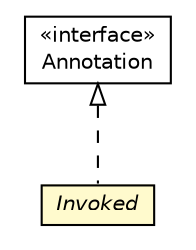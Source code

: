 #!/usr/local/bin/dot
#
# Class diagram 
# Generated by UMLGraph version R5_6-24-gf6e263 (http://www.umlgraph.org/)
#

digraph G {
	edge [fontname="Helvetica",fontsize=10,labelfontname="Helvetica",labelfontsize=10];
	node [fontname="Helvetica",fontsize=10,shape=plaintext];
	nodesep=0.25;
	ranksep=0.5;
	// org.qiweb.util.Reflectively.Invoked
	c25308 [label=<<table title="org.qiweb.util.Reflectively.Invoked" border="0" cellborder="1" cellspacing="0" cellpadding="2" port="p" bgcolor="lemonChiffon" href="./Reflectively.Invoked.html">
		<tr><td><table border="0" cellspacing="0" cellpadding="1">
<tr><td align="center" balign="center"><font face="Helvetica-Oblique"> Invoked </font></td></tr>
		</table></td></tr>
		</table>>, URL="./Reflectively.Invoked.html", fontname="Helvetica", fontcolor="black", fontsize=10.0];
	//org.qiweb.util.Reflectively.Invoked implements java.lang.annotation.Annotation
	c25349:p -> c25308:p [dir=back,arrowtail=empty,style=dashed];
	// java.lang.annotation.Annotation
	c25349 [label=<<table title="java.lang.annotation.Annotation" border="0" cellborder="1" cellspacing="0" cellpadding="2" port="p" href="http://docs.oracle.com/javase/8/docs/api/java/lang/annotation/Annotation.html">
		<tr><td><table border="0" cellspacing="0" cellpadding="1">
<tr><td align="center" balign="center"> &#171;interface&#187; </td></tr>
<tr><td align="center" balign="center"> Annotation </td></tr>
		</table></td></tr>
		</table>>, URL="http://docs.oracle.com/javase/8/docs/api/java/lang/annotation/Annotation.html", fontname="Helvetica", fontcolor="black", fontsize=10.0];
}

